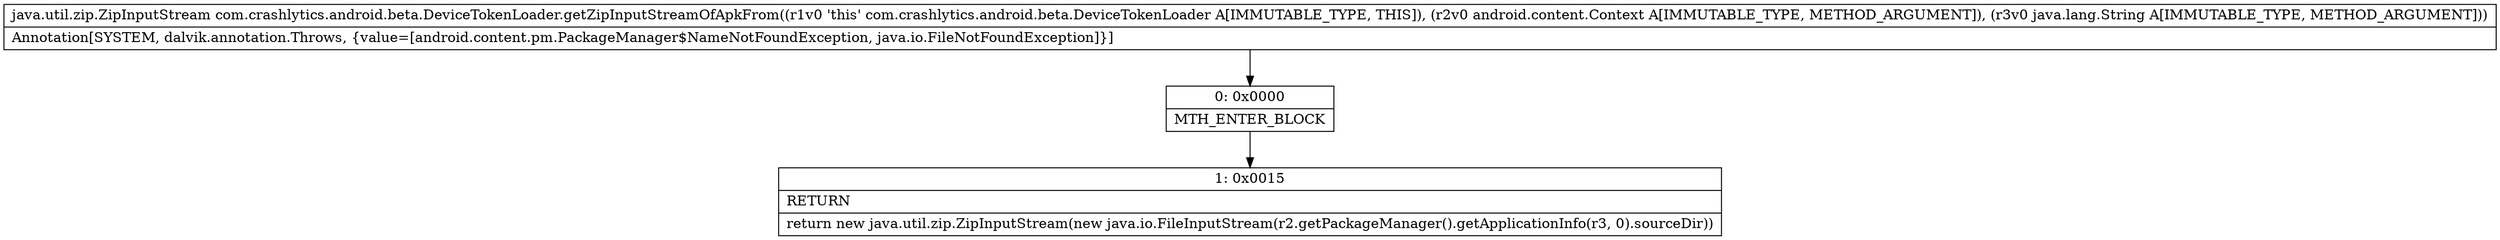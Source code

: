 digraph "CFG forcom.crashlytics.android.beta.DeviceTokenLoader.getZipInputStreamOfApkFrom(Landroid\/content\/Context;Ljava\/lang\/String;)Ljava\/util\/zip\/ZipInputStream;" {
Node_0 [shape=record,label="{0\:\ 0x0000|MTH_ENTER_BLOCK\l}"];
Node_1 [shape=record,label="{1\:\ 0x0015|RETURN\l|return new java.util.zip.ZipInputStream(new java.io.FileInputStream(r2.getPackageManager().getApplicationInfo(r3, 0).sourceDir))\l}"];
MethodNode[shape=record,label="{java.util.zip.ZipInputStream com.crashlytics.android.beta.DeviceTokenLoader.getZipInputStreamOfApkFrom((r1v0 'this' com.crashlytics.android.beta.DeviceTokenLoader A[IMMUTABLE_TYPE, THIS]), (r2v0 android.content.Context A[IMMUTABLE_TYPE, METHOD_ARGUMENT]), (r3v0 java.lang.String A[IMMUTABLE_TYPE, METHOD_ARGUMENT]))  | Annotation[SYSTEM, dalvik.annotation.Throws, \{value=[android.content.pm.PackageManager$NameNotFoundException, java.io.FileNotFoundException]\}]\l}"];
MethodNode -> Node_0;
Node_0 -> Node_1;
}

